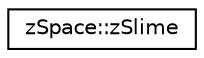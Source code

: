 digraph "Graphical Class Hierarchy"
{
 // LATEX_PDF_SIZE
  edge [fontname="Helvetica",fontsize="10",labelfontname="Helvetica",labelfontsize="10"];
  node [fontname="Helvetica",fontsize="10",shape=record];
  rankdir="LR";
  Node0 [label="zSpace::zSlime",height=0.2,width=0.4,color="black", fillcolor="white", style="filled",URL="$classz_space_1_1z_slime.html",tooltip="A slime mould class."];
}
